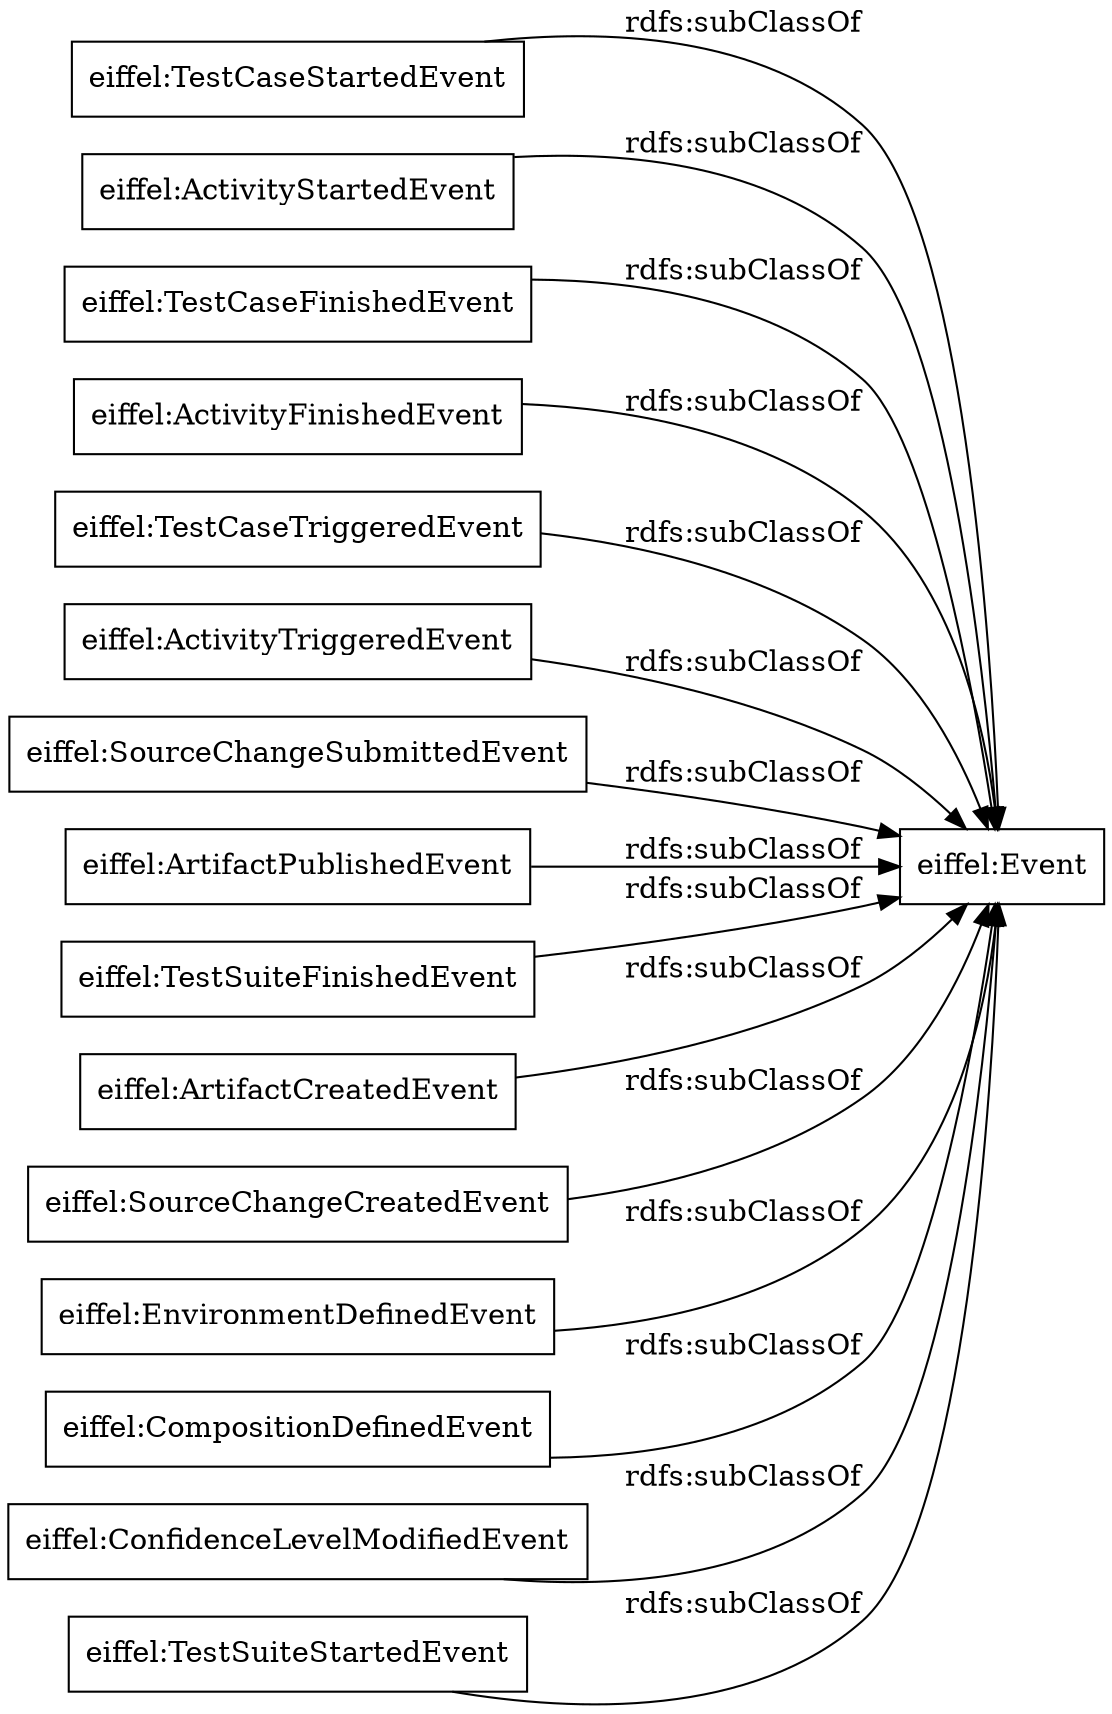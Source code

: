 digraph ar2dtool_diagram { 
rankdir=LR;
size="1000"
node [shape = rectangle, color="black"]; "eiffel:TestCaseStartedEvent" "eiffel:ActivityStartedEvent" "eiffel:TestCaseFinishedEvent" "eiffel:ActivityFinishedEvent" "eiffel:TestCaseTriggeredEvent" "eiffel:ActivityTriggeredEvent" "eiffel:SourceChangeSubmittedEvent" "eiffel:ArtifactPublishedEvent" "eiffel:TestSuiteFinishedEvent" "eiffel:ArtifactCreatedEvent" "eiffel:Event" "eiffel:SourceChangeCreatedEvent" "eiffel:EnvironmentDefinedEvent" "eiffel:CompositionDefinedEvent" "eiffel:ConfidenceLevelModifiedEvent" "eiffel:TestSuiteStartedEvent" ; /*classes style*/
	"eiffel:TestSuiteFinishedEvent" -> "eiffel:Event" [ label = "rdfs:subClassOf" ];
	"eiffel:TestCaseStartedEvent" -> "eiffel:Event" [ label = "rdfs:subClassOf" ];
	"eiffel:ArtifactPublishedEvent" -> "eiffel:Event" [ label = "rdfs:subClassOf" ];
	"eiffel:ActivityFinishedEvent" -> "eiffel:Event" [ label = "rdfs:subClassOf" ];
	"eiffel:SourceChangeSubmittedEvent" -> "eiffel:Event" [ label = "rdfs:subClassOf" ];
	"eiffel:ActivityStartedEvent" -> "eiffel:Event" [ label = "rdfs:subClassOf" ];
	"eiffel:CompositionDefinedEvent" -> "eiffel:Event" [ label = "rdfs:subClassOf" ];
	"eiffel:EnvironmentDefinedEvent" -> "eiffel:Event" [ label = "rdfs:subClassOf" ];
	"eiffel:TestSuiteStartedEvent" -> "eiffel:Event" [ label = "rdfs:subClassOf" ];
	"eiffel:ActivityTriggeredEvent" -> "eiffel:Event" [ label = "rdfs:subClassOf" ];
	"eiffel:SourceChangeCreatedEvent" -> "eiffel:Event" [ label = "rdfs:subClassOf" ];
	"eiffel:TestCaseFinishedEvent" -> "eiffel:Event" [ label = "rdfs:subClassOf" ];
	"eiffel:ConfidenceLevelModifiedEvent" -> "eiffel:Event" [ label = "rdfs:subClassOf" ];
	"eiffel:TestCaseTriggeredEvent" -> "eiffel:Event" [ label = "rdfs:subClassOf" ];
	"eiffel:ArtifactCreatedEvent" -> "eiffel:Event" [ label = "rdfs:subClassOf" ];

}
